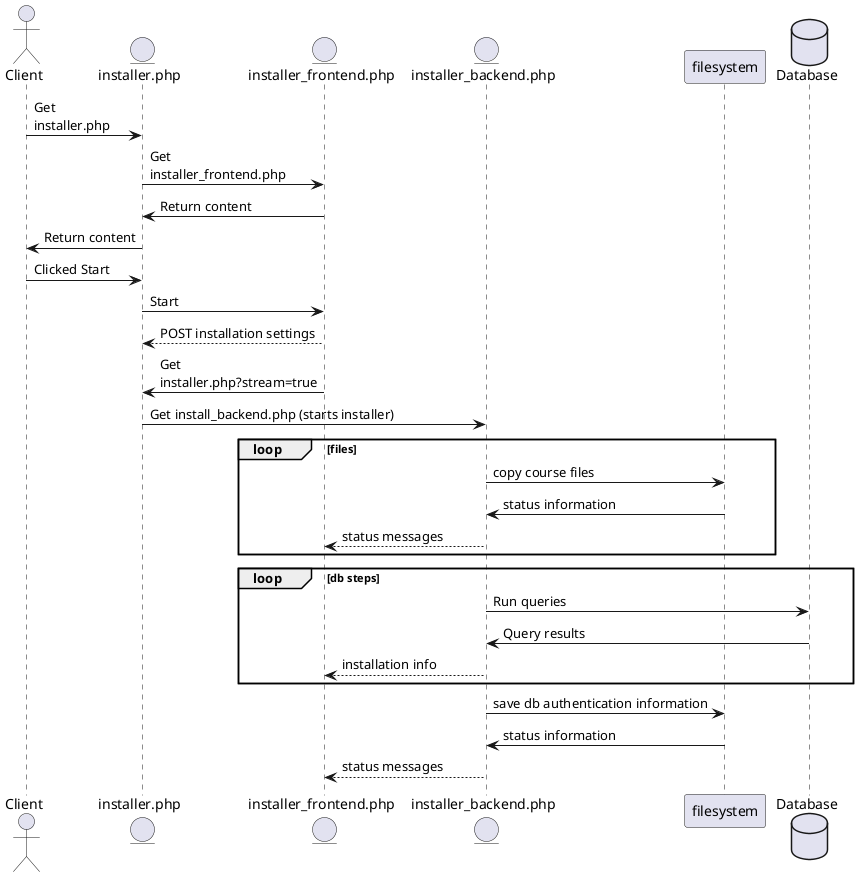 @startuml
actor Frontend as "Client"

entity "installer.php" as Installer
entity "installer_frontend.php" as InstallerFrontend
entity "installer_backend.php" as Backend
participant "filesystem" as filesystem
database "Database" as DB

Frontend -> Installer : Get \ninstaller.php
Installer -> InstallerFrontend : Get \ninstaller_frontend.php
InstallerFrontend -> Installer : Return content
Installer -> Frontend : Return content

Frontend -> Installer : Clicked Start
Installer -> InstallerFrontend : Start

InstallerFrontend --> Installer : POST installation settings

InstallerFrontend -> Installer : Get \ninstaller.php?stream=true
Installer -> Backend : Get install_backend.php (starts installer)

loop files
  Backend -> filesystem : copy course files
  filesystem -> Backend : status information
  Backend --> InstallerFrontend : status messages
end

loop db steps
  Backend -> DB : Run queries
  DB -> Backend : Query results
  Backend --> InstallerFrontend : installation info
end

Backend -> filesystem : save db authentication information
filesystem -> Backend : status information
Backend --> InstallerFrontend : status messages

@enduml